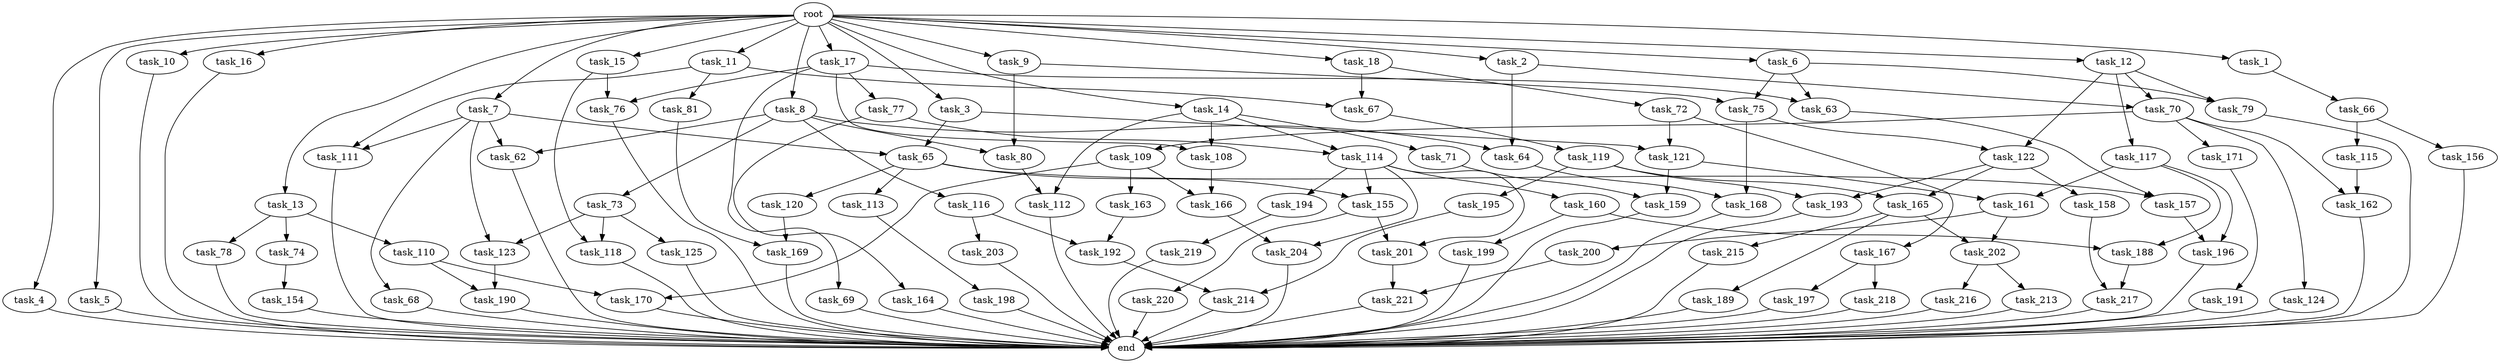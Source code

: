 digraph G {
  root [size="0.000000"];
  task_1 [size="10.240000"];
  task_2 [size="10.240000"];
  task_3 [size="10.240000"];
  task_4 [size="10.240000"];
  task_5 [size="10.240000"];
  task_6 [size="10.240000"];
  task_7 [size="10.240000"];
  task_8 [size="10.240000"];
  task_9 [size="10.240000"];
  task_10 [size="10.240000"];
  task_11 [size="10.240000"];
  task_12 [size="10.240000"];
  task_13 [size="10.240000"];
  task_14 [size="10.240000"];
  task_15 [size="10.240000"];
  task_16 [size="10.240000"];
  task_17 [size="10.240000"];
  task_18 [size="10.240000"];
  task_62 [size="2748779069.440000"];
  task_63 [size="12455405158.400000"];
  task_64 [size="3521873182.720000"];
  task_65 [size="2748779069.440000"];
  task_66 [size="1374389534.720000"];
  task_67 [size="8418135900.160000"];
  task_68 [size="1374389534.720000"];
  task_69 [size="6957847019.520000"];
  task_70 [size="7645041786.880000"];
  task_71 [size="5497558138.880000"];
  task_72 [size="4209067950.080000"];
  task_73 [size="1374389534.720000"];
  task_74 [size="3092376453.120000"];
  task_75 [size="5841155522.560000"];
  task_76 [size="12455405158.400000"];
  task_77 [size="6957847019.520000"];
  task_78 [size="3092376453.120000"];
  task_79 [size="10995116277.760000"];
  task_80 [size="1717986918.400000"];
  task_81 [size="4209067950.080000"];
  task_108 [size="12455405158.400000"];
  task_109 [size="3092376453.120000"];
  task_110 [size="3092376453.120000"];
  task_111 [size="5583457484.800000"];
  task_112 [size="6270652252.160000"];
  task_113 [size="3092376453.120000"];
  task_114 [size="10995116277.760000"];
  task_115 [size="3092376453.120000"];
  task_116 [size="1374389534.720000"];
  task_117 [size="5497558138.880000"];
  task_118 [size="14087492730.880001"];
  task_119 [size="1374389534.720000"];
  task_120 [size="3092376453.120000"];
  task_121 [size="9964324126.719999"];
  task_122 [size="12455405158.400000"];
  task_123 [size="9964324126.719999"];
  task_124 [size="3092376453.120000"];
  task_125 [size="8589934592.000000"];
  task_154 [size="773094113.280000"];
  task_155 [size="3865470566.400000"];
  task_156 [size="3092376453.120000"];
  task_157 [size="3865470566.400000"];
  task_158 [size="773094113.280000"];
  task_159 [size="6871947673.600000"];
  task_160 [size="773094113.280000"];
  task_161 [size="1717986918.400000"];
  task_162 [size="7301444403.200000"];
  task_163 [size="1374389534.720000"];
  task_164 [size="5497558138.880000"];
  task_165 [size="4982162063.360000"];
  task_166 [size="4466765987.840000"];
  task_167 [size="8589934592.000000"];
  task_168 [size="9105330667.520000"];
  task_169 [size="2491081031.680000"];
  task_170 [size="1717986918.400000"];
  task_171 [size="3092376453.120000"];
  task_188 [size="687194767.360000"];
  task_189 [size="4209067950.080000"];
  task_190 [size="5841155522.560000"];
  task_191 [size="1374389534.720000"];
  task_192 [size="7645041786.880000"];
  task_193 [size="4982162063.360000"];
  task_194 [size="773094113.280000"];
  task_195 [size="4209067950.080000"];
  task_196 [size="7301444403.200000"];
  task_197 [size="773094113.280000"];
  task_198 [size="8589934592.000000"];
  task_199 [size="343597383.680000"];
  task_200 [size="8589934592.000000"];
  task_201 [size="7730941132.800000"];
  task_202 [size="12799002542.080000"];
  task_203 [size="5497558138.880000"];
  task_204 [size="2147483648.000000"];
  task_213 [size="6957847019.520000"];
  task_214 [size="5239860101.120000"];
  task_215 [size="4209067950.080000"];
  task_216 [size="6957847019.520000"];
  task_217 [size="6871947673.600000"];
  task_218 [size="773094113.280000"];
  task_219 [size="2147483648.000000"];
  task_220 [size="6957847019.520000"];
  task_221 [size="6270652252.160000"];
  end [size="0.000000"];

  root -> task_1 [size="1.000000"];
  root -> task_2 [size="1.000000"];
  root -> task_3 [size="1.000000"];
  root -> task_4 [size="1.000000"];
  root -> task_5 [size="1.000000"];
  root -> task_6 [size="1.000000"];
  root -> task_7 [size="1.000000"];
  root -> task_8 [size="1.000000"];
  root -> task_9 [size="1.000000"];
  root -> task_10 [size="1.000000"];
  root -> task_11 [size="1.000000"];
  root -> task_12 [size="1.000000"];
  root -> task_13 [size="1.000000"];
  root -> task_14 [size="1.000000"];
  root -> task_15 [size="1.000000"];
  root -> task_16 [size="1.000000"];
  root -> task_17 [size="1.000000"];
  root -> task_18 [size="1.000000"];
  task_1 -> task_66 [size="134217728.000000"];
  task_2 -> task_64 [size="209715200.000000"];
  task_2 -> task_70 [size="209715200.000000"];
  task_3 -> task_65 [size="134217728.000000"];
  task_3 -> task_121 [size="134217728.000000"];
  task_4 -> end [size="1.000000"];
  task_5 -> end [size="1.000000"];
  task_6 -> task_63 [size="536870912.000000"];
  task_6 -> task_75 [size="536870912.000000"];
  task_6 -> task_79 [size="536870912.000000"];
  task_7 -> task_62 [size="134217728.000000"];
  task_7 -> task_65 [size="134217728.000000"];
  task_7 -> task_68 [size="134217728.000000"];
  task_7 -> task_111 [size="134217728.000000"];
  task_7 -> task_123 [size="134217728.000000"];
  task_8 -> task_62 [size="134217728.000000"];
  task_8 -> task_64 [size="134217728.000000"];
  task_8 -> task_73 [size="134217728.000000"];
  task_8 -> task_80 [size="134217728.000000"];
  task_8 -> task_116 [size="134217728.000000"];
  task_9 -> task_75 [size="33554432.000000"];
  task_9 -> task_80 [size="33554432.000000"];
  task_10 -> end [size="1.000000"];
  task_11 -> task_67 [size="411041792.000000"];
  task_11 -> task_81 [size="411041792.000000"];
  task_11 -> task_111 [size="411041792.000000"];
  task_12 -> task_70 [size="536870912.000000"];
  task_12 -> task_79 [size="536870912.000000"];
  task_12 -> task_117 [size="536870912.000000"];
  task_12 -> task_122 [size="536870912.000000"];
  task_13 -> task_74 [size="301989888.000000"];
  task_13 -> task_78 [size="301989888.000000"];
  task_13 -> task_110 [size="301989888.000000"];
  task_14 -> task_71 [size="536870912.000000"];
  task_14 -> task_108 [size="536870912.000000"];
  task_14 -> task_112 [size="536870912.000000"];
  task_14 -> task_114 [size="536870912.000000"];
  task_15 -> task_76 [size="536870912.000000"];
  task_15 -> task_118 [size="536870912.000000"];
  task_16 -> end [size="1.000000"];
  task_17 -> task_63 [size="679477248.000000"];
  task_17 -> task_69 [size="679477248.000000"];
  task_17 -> task_76 [size="679477248.000000"];
  task_17 -> task_77 [size="679477248.000000"];
  task_17 -> task_108 [size="679477248.000000"];
  task_18 -> task_67 [size="411041792.000000"];
  task_18 -> task_72 [size="411041792.000000"];
  task_62 -> end [size="1.000000"];
  task_63 -> task_157 [size="75497472.000000"];
  task_64 -> task_168 [size="209715200.000000"];
  task_65 -> task_113 [size="301989888.000000"];
  task_65 -> task_120 [size="301989888.000000"];
  task_65 -> task_155 [size="301989888.000000"];
  task_65 -> task_157 [size="301989888.000000"];
  task_66 -> task_115 [size="301989888.000000"];
  task_66 -> task_156 [size="301989888.000000"];
  task_67 -> task_119 [size="134217728.000000"];
  task_68 -> end [size="1.000000"];
  task_69 -> end [size="1.000000"];
  task_70 -> task_109 [size="301989888.000000"];
  task_70 -> task_124 [size="301989888.000000"];
  task_70 -> task_162 [size="301989888.000000"];
  task_70 -> task_171 [size="301989888.000000"];
  task_71 -> task_159 [size="536870912.000000"];
  task_72 -> task_121 [size="838860800.000000"];
  task_72 -> task_167 [size="838860800.000000"];
  task_73 -> task_118 [size="838860800.000000"];
  task_73 -> task_123 [size="838860800.000000"];
  task_73 -> task_125 [size="838860800.000000"];
  task_74 -> task_154 [size="75497472.000000"];
  task_75 -> task_122 [size="679477248.000000"];
  task_75 -> task_168 [size="679477248.000000"];
  task_76 -> end [size="1.000000"];
  task_77 -> task_114 [size="536870912.000000"];
  task_77 -> task_164 [size="536870912.000000"];
  task_78 -> end [size="1.000000"];
  task_79 -> end [size="1.000000"];
  task_80 -> task_112 [size="75497472.000000"];
  task_81 -> task_169 [size="33554432.000000"];
  task_108 -> task_166 [size="301989888.000000"];
  task_109 -> task_163 [size="134217728.000000"];
  task_109 -> task_166 [size="134217728.000000"];
  task_109 -> task_170 [size="134217728.000000"];
  task_110 -> task_170 [size="33554432.000000"];
  task_110 -> task_190 [size="33554432.000000"];
  task_111 -> end [size="1.000000"];
  task_112 -> end [size="1.000000"];
  task_113 -> task_198 [size="838860800.000000"];
  task_114 -> task_155 [size="75497472.000000"];
  task_114 -> task_160 [size="75497472.000000"];
  task_114 -> task_194 [size="75497472.000000"];
  task_114 -> task_201 [size="75497472.000000"];
  task_114 -> task_204 [size="75497472.000000"];
  task_115 -> task_162 [size="411041792.000000"];
  task_116 -> task_192 [size="536870912.000000"];
  task_116 -> task_203 [size="536870912.000000"];
  task_117 -> task_161 [size="33554432.000000"];
  task_117 -> task_188 [size="33554432.000000"];
  task_117 -> task_196 [size="33554432.000000"];
  task_118 -> end [size="1.000000"];
  task_119 -> task_165 [size="411041792.000000"];
  task_119 -> task_193 [size="411041792.000000"];
  task_119 -> task_195 [size="411041792.000000"];
  task_120 -> task_169 [size="209715200.000000"];
  task_121 -> task_159 [size="134217728.000000"];
  task_121 -> task_161 [size="134217728.000000"];
  task_122 -> task_158 [size="75497472.000000"];
  task_122 -> task_165 [size="75497472.000000"];
  task_122 -> task_193 [size="75497472.000000"];
  task_123 -> task_190 [size="536870912.000000"];
  task_124 -> end [size="1.000000"];
  task_125 -> end [size="1.000000"];
  task_154 -> end [size="1.000000"];
  task_155 -> task_201 [size="679477248.000000"];
  task_155 -> task_220 [size="679477248.000000"];
  task_156 -> end [size="1.000000"];
  task_157 -> task_196 [size="679477248.000000"];
  task_158 -> task_217 [size="134217728.000000"];
  task_159 -> end [size="1.000000"];
  task_160 -> task_188 [size="33554432.000000"];
  task_160 -> task_199 [size="33554432.000000"];
  task_161 -> task_200 [size="838860800.000000"];
  task_161 -> task_202 [size="838860800.000000"];
  task_162 -> end [size="1.000000"];
  task_163 -> task_192 [size="209715200.000000"];
  task_164 -> end [size="1.000000"];
  task_165 -> task_189 [size="411041792.000000"];
  task_165 -> task_202 [size="411041792.000000"];
  task_165 -> task_215 [size="411041792.000000"];
  task_166 -> task_204 [size="134217728.000000"];
  task_167 -> task_197 [size="75497472.000000"];
  task_167 -> task_218 [size="75497472.000000"];
  task_168 -> end [size="1.000000"];
  task_169 -> end [size="1.000000"];
  task_170 -> end [size="1.000000"];
  task_171 -> task_191 [size="134217728.000000"];
  task_188 -> task_217 [size="536870912.000000"];
  task_189 -> end [size="1.000000"];
  task_190 -> end [size="1.000000"];
  task_191 -> end [size="1.000000"];
  task_192 -> task_214 [size="301989888.000000"];
  task_193 -> end [size="1.000000"];
  task_194 -> task_219 [size="209715200.000000"];
  task_195 -> task_214 [size="209715200.000000"];
  task_196 -> end [size="1.000000"];
  task_197 -> end [size="1.000000"];
  task_198 -> end [size="1.000000"];
  task_199 -> end [size="1.000000"];
  task_200 -> task_221 [size="536870912.000000"];
  task_201 -> task_221 [size="75497472.000000"];
  task_202 -> task_213 [size="679477248.000000"];
  task_202 -> task_216 [size="679477248.000000"];
  task_203 -> end [size="1.000000"];
  task_204 -> end [size="1.000000"];
  task_213 -> end [size="1.000000"];
  task_214 -> end [size="1.000000"];
  task_215 -> end [size="1.000000"];
  task_216 -> end [size="1.000000"];
  task_217 -> end [size="1.000000"];
  task_218 -> end [size="1.000000"];
  task_219 -> end [size="1.000000"];
  task_220 -> end [size="1.000000"];
  task_221 -> end [size="1.000000"];
}
